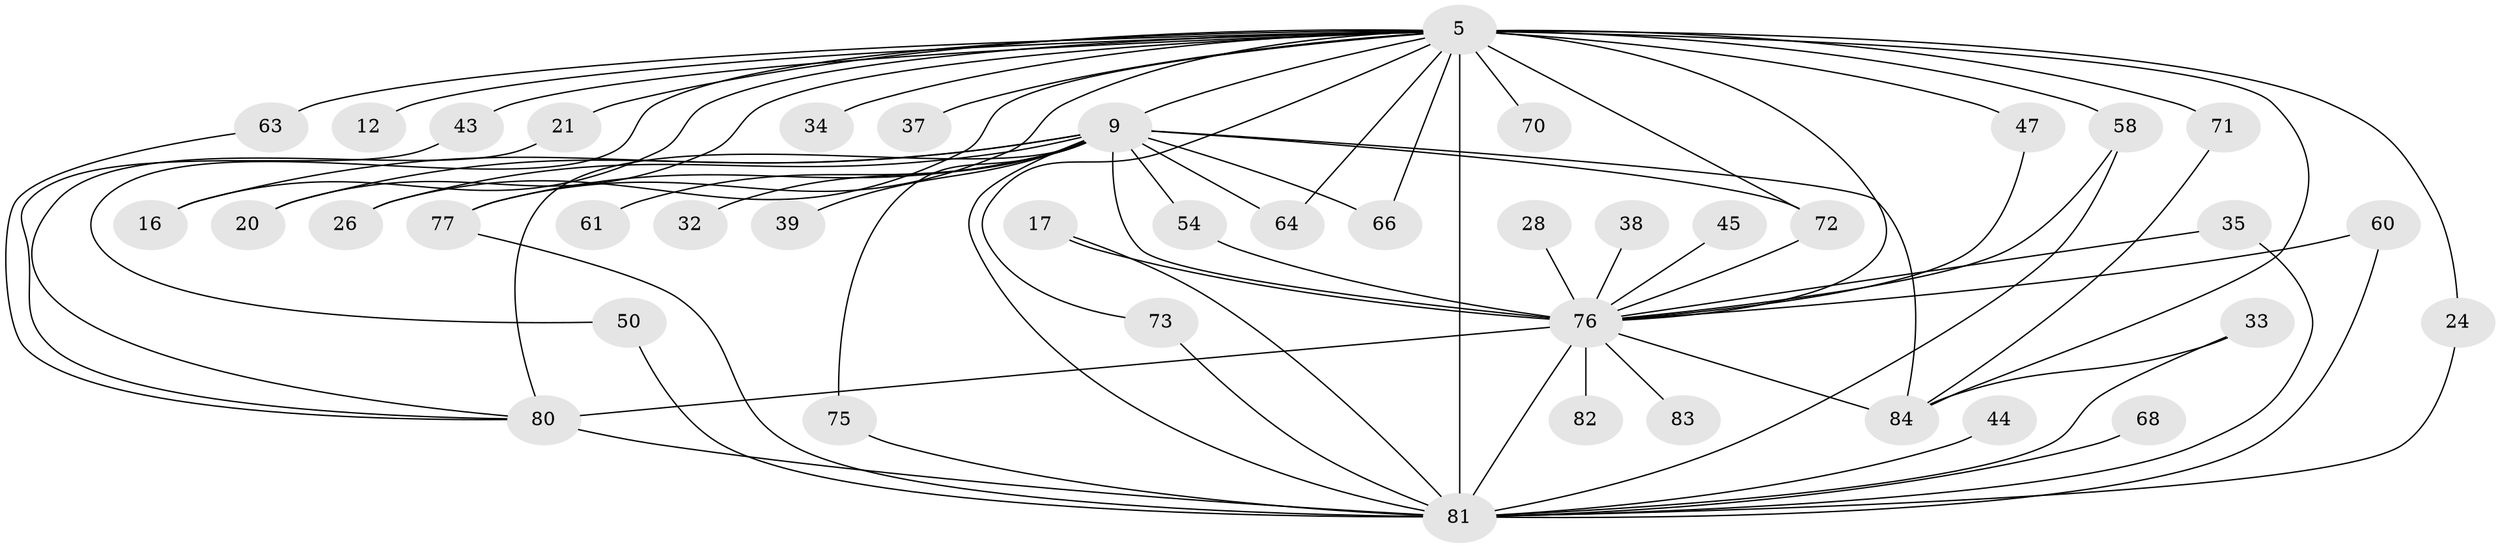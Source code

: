 // original degree distribution, {18: 0.011904761904761904, 19: 0.023809523809523808, 11: 0.011904761904761904, 26: 0.011904761904761904, 23: 0.011904761904761904, 16: 0.011904761904761904, 27: 0.011904761904761904, 21: 0.011904761904761904, 17: 0.011904761904761904, 3: 0.19047619047619047, 2: 0.5714285714285714, 5: 0.03571428571428571, 4: 0.07142857142857142, 6: 0.011904761904761904}
// Generated by graph-tools (version 1.1) at 2025/43/03/09/25 04:43:20]
// undirected, 42 vertices, 73 edges
graph export_dot {
graph [start="1"]
  node [color=gray90,style=filled];
  5 [super="+2+4"];
  9 [super="+6"];
  12;
  16;
  17;
  20;
  21;
  24;
  26;
  28;
  32;
  33;
  34;
  35;
  37;
  38;
  39;
  43;
  44;
  45;
  47;
  50;
  54;
  58 [super="+30"];
  60;
  61;
  63 [super="+48"];
  64;
  66;
  68;
  70;
  71 [super="+56"];
  72 [super="+49+46"];
  73;
  75 [super="+13"];
  76 [super="+25+8"];
  77 [super="+18+36+57+11"];
  80 [super="+52+74+59+69"];
  81 [super="+79+65+10"];
  82;
  83 [super="+67"];
  84 [super="+41+62+78+19"];
  5 -- 9 [weight=6];
  5 -- 16;
  5 -- 20;
  5 -- 21 [weight=2];
  5 -- 37 [weight=2];
  5 -- 64;
  5 -- 76 [weight=7];
  5 -- 66;
  5 -- 70 [weight=2];
  5 -- 12 [weight=2];
  5 -- 34 [weight=2];
  5 -- 43 [weight=2];
  5 -- 71 [weight=2];
  5 -- 72 [weight=2];
  5 -- 73;
  5 -- 24;
  5 -- 26;
  5 -- 47;
  5 -- 50;
  5 -- 63 [weight=2];
  5 -- 81 [weight=11];
  5 -- 84;
  5 -- 77 [weight=3];
  5 -- 58 [weight=2];
  9 -- 16;
  9 -- 20;
  9 -- 26;
  9 -- 32 [weight=2];
  9 -- 39 [weight=2];
  9 -- 66;
  9 -- 77 [weight=2];
  9 -- 64;
  9 -- 54;
  9 -- 61;
  9 -- 75;
  9 -- 76 [weight=5];
  9 -- 72;
  9 -- 81 [weight=7];
  9 -- 80 [weight=2];
  9 -- 84 [weight=5];
  17 -- 76;
  17 -- 81;
  21 -- 80;
  24 -- 81;
  28 -- 76;
  33 -- 81;
  33 -- 84;
  35 -- 76;
  35 -- 81;
  38 -- 76 [weight=2];
  43 -- 80;
  44 -- 81 [weight=2];
  45 -- 76;
  47 -- 76;
  50 -- 81;
  54 -- 76;
  58 -- 81;
  58 -- 76;
  60 -- 76;
  60 -- 81;
  63 -- 80;
  68 -- 81 [weight=2];
  71 -- 84;
  72 -- 76;
  73 -- 81;
  75 -- 81 [weight=2];
  76 -- 82;
  76 -- 83 [weight=3];
  76 -- 81 [weight=9];
  76 -- 84 [weight=2];
  76 -- 80 [weight=3];
  77 -- 81;
  80 -- 81 [weight=2];
}
